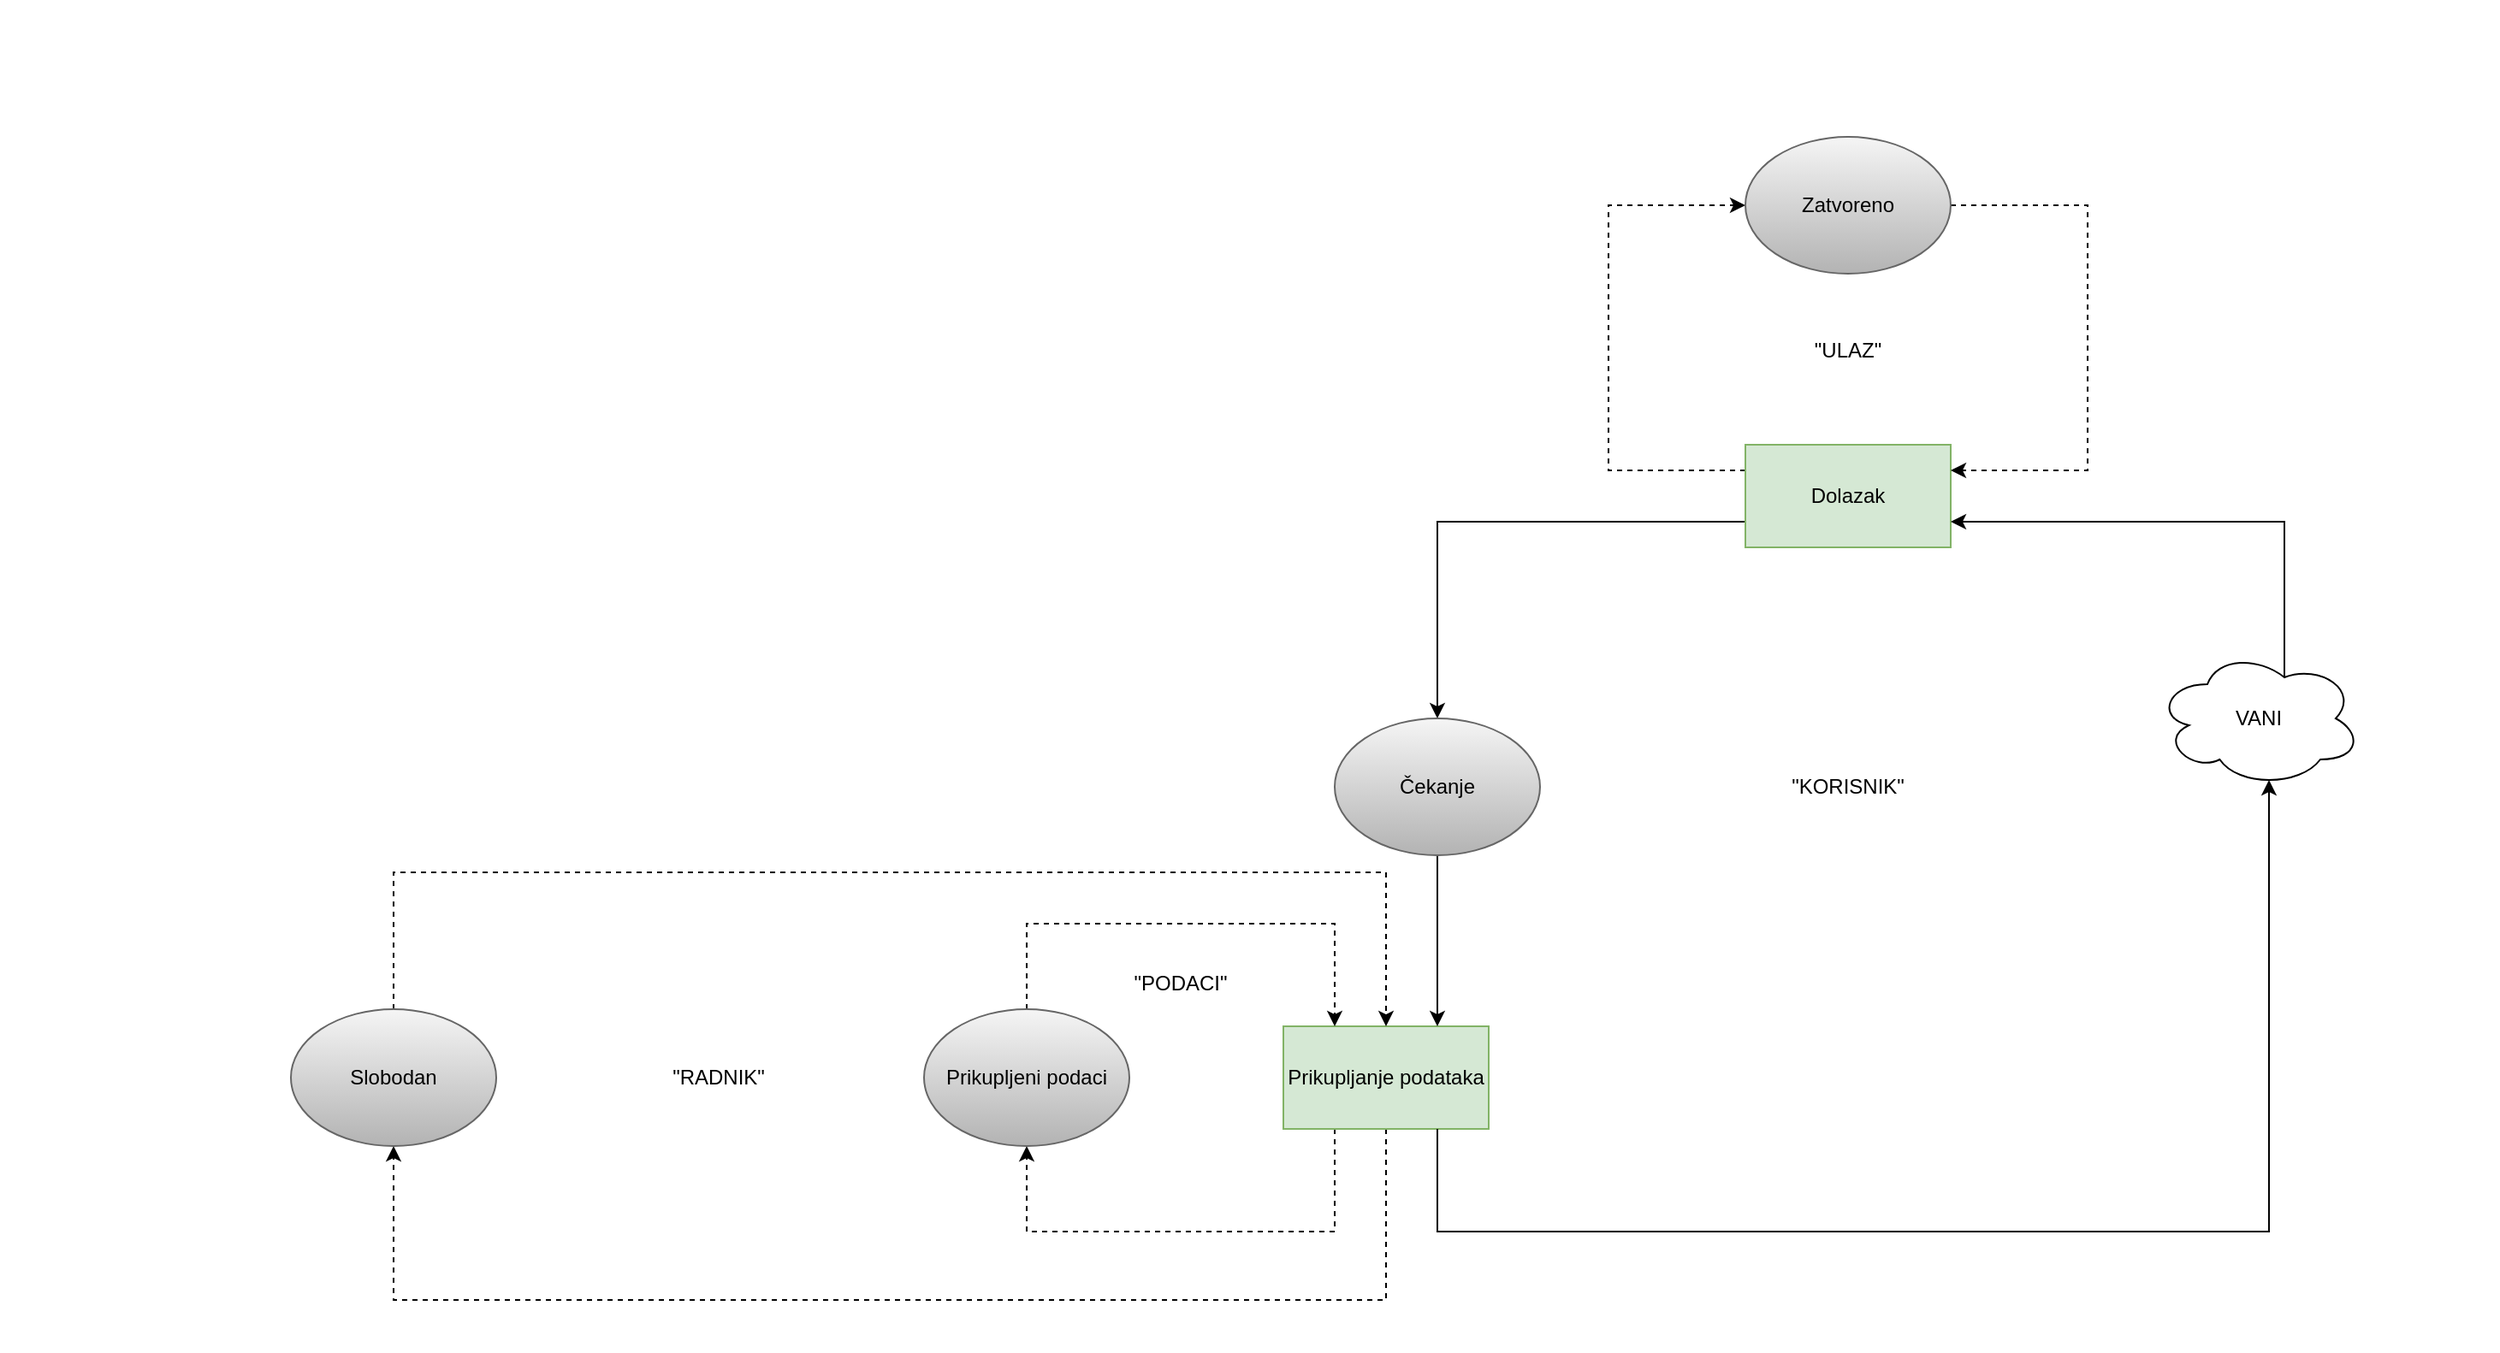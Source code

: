<mxfile version="20.7.4" type="device" pages="7"><diagram id="YtxjQcV8HsDQqpkVLBQZ" name="Page-1"><mxGraphModel dx="1831" dy="1742" grid="1" gridSize="10" guides="1" tooltips="1" connect="1" arrows="1" fold="1" page="1" pageScale="1" pageWidth="827" pageHeight="1169" math="0" shadow="0"><root><mxCell id="0"/><mxCell id="1" parent="0"/><mxCell id="jCbZrT5JnXZFz-l17a0O-1" value="" style="rounded=0;whiteSpace=wrap;html=1;strokeColor=none;" parent="1" vertex="1"><mxGeometry x="-500" y="-120" width="1460" height="790" as="geometry"/></mxCell><mxCell id="M1JVw8RDa6cria_XTw-d-11" style="edgeStyle=orthogonalEdgeStyle;rounded=0;orthogonalLoop=1;jettySize=auto;html=1;exitX=0;exitY=0.25;exitDx=0;exitDy=0;entryX=0;entryY=0.5;entryDx=0;entryDy=0;dashed=1;" parent="1" source="M1JVw8RDa6cria_XTw-d-1" target="M1JVw8RDa6cria_XTw-d-5" edge="1"><mxGeometry relative="1" as="geometry"><Array as="points"><mxPoint x="440" y="155"/><mxPoint x="440"/></Array></mxGeometry></mxCell><mxCell id="M1JVw8RDa6cria_XTw-d-12" style="edgeStyle=orthogonalEdgeStyle;rounded=0;orthogonalLoop=1;jettySize=auto;html=1;exitX=0;exitY=0.75;exitDx=0;exitDy=0;entryX=0.5;entryY=0;entryDx=0;entryDy=0;" parent="1" source="M1JVw8RDa6cria_XTw-d-1" target="M1JVw8RDa6cria_XTw-d-9" edge="1"><mxGeometry relative="1" as="geometry"/></mxCell><mxCell id="M1JVw8RDa6cria_XTw-d-1" value="Dolazak" style="rounded=0;whiteSpace=wrap;html=1;fillColor=#d5e8d4;strokeColor=#82b366;" parent="1" vertex="1"><mxGeometry x="520" y="140" width="120" height="60" as="geometry"/></mxCell><mxCell id="M1JVw8RDa6cria_XTw-d-16" style="edgeStyle=orthogonalEdgeStyle;rounded=0;orthogonalLoop=1;jettySize=auto;html=1;exitX=0.25;exitY=1;exitDx=0;exitDy=0;entryX=0.5;entryY=1;entryDx=0;entryDy=0;dashed=1;" parent="1" source="M1JVw8RDa6cria_XTw-d-2" target="M1JVw8RDa6cria_XTw-d-14" edge="1"><mxGeometry relative="1" as="geometry"><Array as="points"><mxPoint x="280" y="600"/><mxPoint x="100" y="600"/></Array></mxGeometry></mxCell><mxCell id="m2n4Lv09ykMaplg3utvr-2" style="edgeStyle=orthogonalEdgeStyle;rounded=0;orthogonalLoop=1;jettySize=auto;html=1;exitX=0.5;exitY=1;exitDx=0;exitDy=0;entryX=0.5;entryY=1;entryDx=0;entryDy=0;dashed=1;" parent="1" source="M1JVw8RDa6cria_XTw-d-2" target="m2n4Lv09ykMaplg3utvr-1" edge="1"><mxGeometry relative="1" as="geometry"><Array as="points"><mxPoint x="310" y="640"/><mxPoint x="-270" y="640"/></Array></mxGeometry></mxCell><mxCell id="M1JVw8RDa6cria_XTw-d-2" value="Prikupljanje podataka" style="rounded=0;whiteSpace=wrap;html=1;fillColor=#d5e8d4;strokeColor=#82b366;" parent="1" vertex="1"><mxGeometry x="250" y="480" width="120" height="60" as="geometry"/></mxCell><mxCell id="M1JVw8RDa6cria_XTw-d-10" style="edgeStyle=orthogonalEdgeStyle;rounded=0;orthogonalLoop=1;jettySize=auto;html=1;exitX=1;exitY=0.5;exitDx=0;exitDy=0;entryX=1;entryY=0.25;entryDx=0;entryDy=0;dashed=1;" parent="1" source="M1JVw8RDa6cria_XTw-d-5" target="M1JVw8RDa6cria_XTw-d-1" edge="1"><mxGeometry relative="1" as="geometry"><Array as="points"><mxPoint x="720"/><mxPoint x="720" y="155"/></Array></mxGeometry></mxCell><mxCell id="M1JVw8RDa6cria_XTw-d-5" value="Zatvoreno" style="ellipse;whiteSpace=wrap;html=1;fillColor=#f5f5f5;gradientColor=#b3b3b3;strokeColor=#666666;" parent="1" vertex="1"><mxGeometry x="520" y="-40" width="120" height="80" as="geometry"/></mxCell><mxCell id="M1JVw8RDa6cria_XTw-d-8" value="&quot;ULAZ&quot;" style="text;html=1;strokeColor=none;fillColor=none;align=center;verticalAlign=middle;whiteSpace=wrap;rounded=0;" parent="1" vertex="1"><mxGeometry x="550" y="70" width="60" height="30" as="geometry"/></mxCell><mxCell id="M1JVw8RDa6cria_XTw-d-13" style="edgeStyle=orthogonalEdgeStyle;rounded=0;orthogonalLoop=1;jettySize=auto;html=1;exitX=0.5;exitY=1;exitDx=0;exitDy=0;entryX=0.75;entryY=0;entryDx=0;entryDy=0;" parent="1" source="M1JVw8RDa6cria_XTw-d-9" target="M1JVw8RDa6cria_XTw-d-2" edge="1"><mxGeometry relative="1" as="geometry"><mxPoint x="340" y="480" as="targetPoint"/></mxGeometry></mxCell><mxCell id="M1JVw8RDa6cria_XTw-d-9" value="Čekanje" style="ellipse;whiteSpace=wrap;html=1;fillColor=#f5f5f5;gradientColor=#b3b3b3;strokeColor=#666666;" parent="1" vertex="1"><mxGeometry x="280" y="300" width="120" height="80" as="geometry"/></mxCell><mxCell id="M1JVw8RDa6cria_XTw-d-15" style="edgeStyle=orthogonalEdgeStyle;rounded=0;orthogonalLoop=1;jettySize=auto;html=1;exitX=0.5;exitY=0;exitDx=0;exitDy=0;entryX=0.25;entryY=0;entryDx=0;entryDy=0;dashed=1;" parent="1" source="M1JVw8RDa6cria_XTw-d-14" target="M1JVw8RDa6cria_XTw-d-2" edge="1"><mxGeometry relative="1" as="geometry"><Array as="points"><mxPoint x="100" y="420"/><mxPoint x="280" y="420"/></Array></mxGeometry></mxCell><mxCell id="M1JVw8RDa6cria_XTw-d-14" value="Prikupljeni podaci" style="ellipse;whiteSpace=wrap;html=1;fillColor=#f5f5f5;gradientColor=#b3b3b3;strokeColor=#666666;" parent="1" vertex="1"><mxGeometry x="40" y="470" width="120" height="80" as="geometry"/></mxCell><mxCell id="jCbZrT5JnXZFz-l17a0O-2" value="&quot;PODACI&quot;" style="text;html=1;strokeColor=none;fillColor=none;align=center;verticalAlign=middle;whiteSpace=wrap;rounded=0;" parent="1" vertex="1"><mxGeometry x="160" y="440" width="60" height="30" as="geometry"/></mxCell><mxCell id="QB-z7egZSOxB0bvVmaO--2" value="&quot;KORISNIK&quot;" style="text;html=1;strokeColor=none;fillColor=none;align=center;verticalAlign=middle;whiteSpace=wrap;rounded=0;" parent="1" vertex="1"><mxGeometry x="550" y="325" width="60" height="30" as="geometry"/></mxCell><mxCell id="m2n4Lv09ykMaplg3utvr-3" style="edgeStyle=orthogonalEdgeStyle;rounded=0;orthogonalLoop=1;jettySize=auto;html=1;exitX=0.5;exitY=0;exitDx=0;exitDy=0;entryX=0.5;entryY=0;entryDx=0;entryDy=0;dashed=1;" parent="1" source="m2n4Lv09ykMaplg3utvr-1" target="M1JVw8RDa6cria_XTw-d-2" edge="1"><mxGeometry relative="1" as="geometry"><Array as="points"><mxPoint x="-270" y="390"/><mxPoint x="310" y="390"/></Array></mxGeometry></mxCell><mxCell id="m2n4Lv09ykMaplg3utvr-1" value="Slobodan" style="ellipse;whiteSpace=wrap;html=1;fillColor=#f5f5f5;gradientColor=#b3b3b3;strokeColor=#666666;" parent="1" vertex="1"><mxGeometry x="-330" y="470" width="120" height="80" as="geometry"/></mxCell><mxCell id="m2n4Lv09ykMaplg3utvr-4" value="&quot;RADNIK&quot;" style="text;html=1;strokeColor=none;fillColor=none;align=center;verticalAlign=middle;whiteSpace=wrap;rounded=0;" parent="1" vertex="1"><mxGeometry x="-110" y="495" width="60" height="30" as="geometry"/></mxCell><mxCell id="m2n4Lv09ykMaplg3utvr-9" style="edgeStyle=orthogonalEdgeStyle;rounded=0;orthogonalLoop=1;jettySize=auto;html=1;exitX=0.75;exitY=1;exitDx=0;exitDy=0;entryX=0.55;entryY=0.95;entryDx=0;entryDy=0;entryPerimeter=0;" parent="1" source="M1JVw8RDa6cria_XTw-d-2" target="m2n4Lv09ykMaplg3utvr-8" edge="1"><mxGeometry relative="1" as="geometry"><mxPoint x="620" y="600" as="sourcePoint"/><Array as="points"><mxPoint x="340" y="600"/><mxPoint x="826" y="600"/></Array></mxGeometry></mxCell><mxCell id="m2n4Lv09ykMaplg3utvr-10" style="edgeStyle=orthogonalEdgeStyle;rounded=0;orthogonalLoop=1;jettySize=auto;html=1;exitX=0.625;exitY=0.2;exitDx=0;exitDy=0;exitPerimeter=0;entryX=1;entryY=0.75;entryDx=0;entryDy=0;" parent="1" source="m2n4Lv09ykMaplg3utvr-8" target="M1JVw8RDa6cria_XTw-d-1" edge="1"><mxGeometry relative="1" as="geometry"><Array as="points"><mxPoint x="835" y="185"/></Array></mxGeometry></mxCell><mxCell id="m2n4Lv09ykMaplg3utvr-8" value="VANI" style="ellipse;shape=cloud;whiteSpace=wrap;html=1;" parent="1" vertex="1"><mxGeometry x="760" y="260" width="120" height="80" as="geometry"/></mxCell></root></mxGraphModel></diagram><diagram id="l651F4G1fQtwDsZtIGep" name="Page-2"><mxGraphModel dx="1004" dy="1742" grid="1" gridSize="10" guides="1" tooltips="1" connect="1" arrows="1" fold="1" page="1" pageScale="1" pageWidth="827" pageHeight="1169" math="0" shadow="0"><root><mxCell id="0"/><mxCell id="1" parent="0"/><mxCell id="qK2F0sQc-HpHXxz8CmGf-1" value="" style="rounded=0;whiteSpace=wrap;html=1;strokeColor=none;" parent="1" vertex="1"><mxGeometry x="400" y="-80" width="360" height="320" as="geometry"/></mxCell><mxCell id="ha7swaOCTfjmG71fMftc-1" style="edgeStyle=orthogonalEdgeStyle;rounded=0;orthogonalLoop=1;jettySize=auto;html=1;exitX=0;exitY=0.25;exitDx=0;exitDy=0;entryX=0;entryY=0.5;entryDx=0;entryDy=0;dashed=1;" parent="1" source="ha7swaOCTfjmG71fMftc-2" target="ha7swaOCTfjmG71fMftc-4" edge="1"><mxGeometry relative="1" as="geometry"><Array as="points"><mxPoint x="440" y="155"/><mxPoint x="440"/></Array></mxGeometry></mxCell><mxCell id="ha7swaOCTfjmG71fMftc-2" value="Dolazak" style="rounded=0;whiteSpace=wrap;html=1;fillColor=#d5e8d4;strokeColor=#82b366;" parent="1" vertex="1"><mxGeometry x="520" y="140" width="120" height="60" as="geometry"/></mxCell><mxCell id="ha7swaOCTfjmG71fMftc-3" style="edgeStyle=orthogonalEdgeStyle;rounded=0;orthogonalLoop=1;jettySize=auto;html=1;exitX=1;exitY=0.5;exitDx=0;exitDy=0;entryX=1;entryY=0.25;entryDx=0;entryDy=0;dashed=1;" parent="1" source="ha7swaOCTfjmG71fMftc-4" target="ha7swaOCTfjmG71fMftc-2" edge="1"><mxGeometry relative="1" as="geometry"><Array as="points"><mxPoint x="720"/><mxPoint x="720" y="155"/></Array></mxGeometry></mxCell><mxCell id="ha7swaOCTfjmG71fMftc-4" value="Zatvoreno" style="ellipse;whiteSpace=wrap;html=1;fillColor=#f5f5f5;gradientColor=#b3b3b3;strokeColor=#666666;" parent="1" vertex="1"><mxGeometry x="520" y="-40" width="120" height="80" as="geometry"/></mxCell><mxCell id="ha7swaOCTfjmG71fMftc-5" value="&quot;ULAZ&quot;" style="text;html=1;strokeColor=none;fillColor=none;align=center;verticalAlign=middle;whiteSpace=wrap;rounded=0;" parent="1" vertex="1"><mxGeometry x="550" y="70" width="60" height="30" as="geometry"/></mxCell></root></mxGraphModel></diagram><diagram id="3luhoICQ7iPpQC3W5-Yq" name="Page-3"><mxGraphModel dx="1004" dy="573" grid="1" gridSize="10" guides="1" tooltips="1" connect="1" arrows="1" fold="1" page="1" pageScale="1" pageWidth="827" pageHeight="1169" math="0" shadow="0"><root><mxCell id="0"/><mxCell id="1" parent="0"/><mxCell id="EtXPKwxb53ajDaJupCo9-1" value="" style="rounded=0;whiteSpace=wrap;html=1;strokeColor=none;" parent="1" vertex="1"><mxGeometry y="360" width="420" height="320" as="geometry"/></mxCell><mxCell id="2QzoDVfn2QvboC0eB23K-1" style="edgeStyle=orthogonalEdgeStyle;rounded=0;orthogonalLoop=1;jettySize=auto;html=1;exitX=0.25;exitY=1;exitDx=0;exitDy=0;entryX=0.5;entryY=1;entryDx=0;entryDy=0;dashed=1;" parent="1" source="2QzoDVfn2QvboC0eB23K-2" target="2QzoDVfn2QvboC0eB23K-4" edge="1"><mxGeometry relative="1" as="geometry"><Array as="points"><mxPoint x="280" y="600"/><mxPoint x="100" y="600"/></Array></mxGeometry></mxCell><mxCell id="2QzoDVfn2QvboC0eB23K-2" value="Prikupljanje podataka" style="rounded=0;whiteSpace=wrap;html=1;fillColor=#d5e8d4;strokeColor=#82b366;" parent="1" vertex="1"><mxGeometry x="250" y="480" width="120" height="60" as="geometry"/></mxCell><mxCell id="2QzoDVfn2QvboC0eB23K-3" style="edgeStyle=orthogonalEdgeStyle;rounded=0;orthogonalLoop=1;jettySize=auto;html=1;exitX=0.5;exitY=0;exitDx=0;exitDy=0;entryX=0.25;entryY=0;entryDx=0;entryDy=0;dashed=1;" parent="1" source="2QzoDVfn2QvboC0eB23K-4" target="2QzoDVfn2QvboC0eB23K-2" edge="1"><mxGeometry relative="1" as="geometry"><Array as="points"><mxPoint x="100" y="420"/><mxPoint x="280" y="420"/></Array></mxGeometry></mxCell><mxCell id="2QzoDVfn2QvboC0eB23K-4" value="Prikupljeni podaci" style="ellipse;whiteSpace=wrap;html=1;fillColor=#f5f5f5;gradientColor=#b3b3b3;strokeColor=#666666;" parent="1" vertex="1"><mxGeometry x="40" y="470" width="120" height="80" as="geometry"/></mxCell><mxCell id="2QzoDVfn2QvboC0eB23K-5" value="&quot;PODACI&quot;" style="text;html=1;strokeColor=none;fillColor=none;align=center;verticalAlign=middle;whiteSpace=wrap;rounded=0;" parent="1" vertex="1"><mxGeometry x="160" y="440" width="60" height="30" as="geometry"/></mxCell></root></mxGraphModel></diagram><diagram id="5MItEzAg84cgoRDbWkmK" name="Page-4"><mxGraphModel dx="1004" dy="573" grid="1" gridSize="10" guides="1" tooltips="1" connect="1" arrows="1" fold="1" page="1" pageScale="1" pageWidth="827" pageHeight="1169" math="0" shadow="0"><root><mxCell id="0"/><mxCell id="1" parent="0"/><mxCell id="SyFAshHXDRvi2uSygQMG-6" value="" style="rounded=0;whiteSpace=wrap;html=1;fontSize=25;strokeColor=none;" parent="1" vertex="1"><mxGeometry x="680" y="520" width="430" height="280" as="geometry"/></mxCell><mxCell id="SyFAshHXDRvi2uSygQMG-1" style="edgeStyle=orthogonalEdgeStyle;rounded=0;orthogonalLoop=1;jettySize=auto;html=1;exitX=0.25;exitY=0;exitDx=0;exitDy=0;entryX=0.5;entryY=0;entryDx=0;entryDy=0;fontSize=25;dashed=1;" parent="1" source="SyFAshHXDRvi2uSygQMG-2" target="SyFAshHXDRvi2uSygQMG-4" edge="1"><mxGeometry relative="1" as="geometry"><Array as="points"><mxPoint x="976" y="580"/><mxPoint x="767" y="580"/></Array></mxGeometry></mxCell><mxCell id="SyFAshHXDRvi2uSygQMG-2" value="Instaliranje uređaja" style="rounded=0;whiteSpace=wrap;html=1;fillColor=#d5e8d4;strokeColor=#82b366;" parent="1" vertex="1"><mxGeometry x="946" y="630" width="120" height="60" as="geometry"/></mxCell><mxCell id="SyFAshHXDRvi2uSygQMG-3" style="edgeStyle=orthogonalEdgeStyle;rounded=0;orthogonalLoop=1;jettySize=auto;html=1;exitX=0.5;exitY=1;exitDx=0;exitDy=0;entryX=0.25;entryY=1;entryDx=0;entryDy=0;fontSize=25;dashed=1;" parent="1" source="SyFAshHXDRvi2uSygQMG-4" target="SyFAshHXDRvi2uSygQMG-2" edge="1"><mxGeometry relative="1" as="geometry"><Array as="points"><mxPoint x="767" y="730"/><mxPoint x="976" y="730"/></Array></mxGeometry></mxCell><mxCell id="SyFAshHXDRvi2uSygQMG-4" value="Slobodan" style="ellipse;whiteSpace=wrap;html=1;fillColor=#f5f5f5;gradientColor=#b3b3b3;strokeColor=#666666;" parent="1" vertex="1"><mxGeometry x="707" y="620" width="120" height="80" as="geometry"/></mxCell><mxCell id="SyFAshHXDRvi2uSygQMG-5" value="&quot;RADNIK&quot;" style="text;html=1;strokeColor=none;fillColor=none;align=center;verticalAlign=middle;whiteSpace=wrap;rounded=0;" parent="1" vertex="1"><mxGeometry x="856" y="630" width="60" height="30" as="geometry"/></mxCell></root></mxGraphModel></diagram><diagram id="ZDmd75F1gcc-cApQQeZB" name="Page-6"><mxGraphModel dx="177" dy="573" grid="1" gridSize="10" guides="1" tooltips="1" connect="1" arrows="1" fold="1" page="1" pageScale="1" pageWidth="827" pageHeight="1169" math="0" shadow="0"><root><mxCell id="0"/><mxCell id="1" parent="0"/><mxCell id="2zbkklI7G56FOGLl23oJ-6" value="" style="rounded=0;whiteSpace=wrap;html=1;fontSize=25;strokeColor=none;" parent="1" vertex="1"><mxGeometry x="1170" y="550" width="450" height="210" as="geometry"/></mxCell><mxCell id="2zbkklI7G56FOGLl23oJ-1" style="edgeStyle=orthogonalEdgeStyle;rounded=0;orthogonalLoop=1;jettySize=auto;html=1;exitX=0.75;exitY=0;exitDx=0;exitDy=0;entryX=0.5;entryY=0;entryDx=0;entryDy=0;fontSize=25;dashed=1;" parent="1" source="2zbkklI7G56FOGLl23oJ-2" target="2zbkklI7G56FOGLl23oJ-4" edge="1"><mxGeometry relative="1" as="geometry"><Array as="points"><mxPoint x="1296" y="580"/><mxPoint x="1530" y="580"/></Array></mxGeometry></mxCell><mxCell id="2zbkklI7G56FOGLl23oJ-2" value="Servisiranje uređaja" style="rounded=0;whiteSpace=wrap;html=1;fillColor=#d5e8d4;strokeColor=#82b366;" parent="1" vertex="1"><mxGeometry x="1206" y="630" width="120" height="60" as="geometry"/></mxCell><mxCell id="2zbkklI7G56FOGLl23oJ-3" style="edgeStyle=orthogonalEdgeStyle;rounded=0;orthogonalLoop=1;jettySize=auto;html=1;exitX=0.5;exitY=1;exitDx=0;exitDy=0;entryX=0.75;entryY=1;entryDx=0;entryDy=0;dashed=1;fontSize=25;" parent="1" source="2zbkklI7G56FOGLl23oJ-4" target="2zbkklI7G56FOGLl23oJ-2" edge="1"><mxGeometry relative="1" as="geometry"><Array as="points"><mxPoint x="1530" y="730"/><mxPoint x="1296" y="730"/></Array></mxGeometry></mxCell><mxCell id="2zbkklI7G56FOGLl23oJ-4" value="Slobodan" style="ellipse;whiteSpace=wrap;html=1;fillColor=#f5f5f5;gradientColor=#b3b3b3;strokeColor=#666666;" parent="1" vertex="1"><mxGeometry x="1470" y="620" width="120" height="80" as="geometry"/></mxCell><mxCell id="2zbkklI7G56FOGLl23oJ-5" value="&quot;RADNIK&quot;" style="text;html=1;strokeColor=none;fillColor=none;align=center;verticalAlign=middle;whiteSpace=wrap;rounded=0;" parent="1" vertex="1"><mxGeometry x="1370" y="630" width="60" height="30" as="geometry"/></mxCell></root></mxGraphModel></diagram><diagram id="obLV57BfVm4U-HgPs7rk" name="Page-7"><mxGraphModel dx="1004" dy="1742" grid="1" gridSize="10" guides="1" tooltips="1" connect="1" arrows="1" fold="1" page="1" pageScale="1" pageWidth="827" pageHeight="1169" math="0" shadow="0"><root><mxCell id="0"/><mxCell id="1" parent="0"/><mxCell id="HjTa49ljz_FXMC-hK7cx-1" value="" style="rounded=0;whiteSpace=wrap;html=1;strokeColor=none;" parent="1" vertex="1"><mxGeometry x="170" y="-90" width="790" height="810" as="geometry"/></mxCell><mxCell id="HjTa49ljz_FXMC-hK7cx-3" style="edgeStyle=orthogonalEdgeStyle;rounded=0;orthogonalLoop=1;jettySize=auto;html=1;exitX=0;exitY=0.75;exitDx=0;exitDy=0;entryX=0.5;entryY=0;entryDx=0;entryDy=0;" parent="1" source="HjTa49ljz_FXMC-hK7cx-4" target="HjTa49ljz_FXMC-hK7cx-13" edge="1"><mxGeometry relative="1" as="geometry"/></mxCell><mxCell id="HjTa49ljz_FXMC-hK7cx-4" value="Dolazak" style="rounded=0;whiteSpace=wrap;html=1;fillColor=#d5e8d4;strokeColor=#82b366;" parent="1" vertex="1"><mxGeometry x="520" y="140" width="120" height="60" as="geometry"/></mxCell><mxCell id="HjTa49ljz_FXMC-hK7cx-8" value="Prikupljanje podataka" style="rounded=0;whiteSpace=wrap;html=1;fillColor=#d5e8d4;strokeColor=#82b366;" parent="1" vertex="1"><mxGeometry x="250" y="480" width="120" height="60" as="geometry"/></mxCell><mxCell id="HjTa49ljz_FXMC-hK7cx-12" style="edgeStyle=orthogonalEdgeStyle;rounded=0;orthogonalLoop=1;jettySize=auto;html=1;exitX=0.5;exitY=1;exitDx=0;exitDy=0;entryX=0.75;entryY=0;entryDx=0;entryDy=0;" parent="1" source="HjTa49ljz_FXMC-hK7cx-13" target="HjTa49ljz_FXMC-hK7cx-8" edge="1"><mxGeometry relative="1" as="geometry"><mxPoint x="340" y="480" as="targetPoint"/></mxGeometry></mxCell><mxCell id="HjTa49ljz_FXMC-hK7cx-13" value="Čekanje" style="ellipse;whiteSpace=wrap;html=1;fillColor=#f5f5f5;gradientColor=#b3b3b3;strokeColor=#666666;" parent="1" vertex="1"><mxGeometry x="280" y="300" width="120" height="80" as="geometry"/></mxCell><mxCell id="HjTa49ljz_FXMC-hK7cx-17" value="&quot;KORISNIK&quot;" style="text;html=1;strokeColor=none;fillColor=none;align=center;verticalAlign=middle;whiteSpace=wrap;rounded=0;" parent="1" vertex="1"><mxGeometry x="550" y="340" width="60" height="30" as="geometry"/></mxCell><mxCell id="HjTa49ljz_FXMC-hK7cx-21" style="edgeStyle=orthogonalEdgeStyle;rounded=0;orthogonalLoop=1;jettySize=auto;html=1;exitX=0.75;exitY=1;exitDx=0;exitDy=0;entryX=0.55;entryY=0.95;entryDx=0;entryDy=0;entryPerimeter=0;" parent="1" source="HjTa49ljz_FXMC-hK7cx-8" target="HjTa49ljz_FXMC-hK7cx-24" edge="1"><mxGeometry relative="1" as="geometry"><mxPoint x="620" y="600" as="sourcePoint"/><Array as="points"><mxPoint x="340" y="630"/><mxPoint x="826" y="630"/></Array></mxGeometry></mxCell><mxCell id="HjTa49ljz_FXMC-hK7cx-23" style="edgeStyle=orthogonalEdgeStyle;rounded=0;orthogonalLoop=1;jettySize=auto;html=1;exitX=0.625;exitY=0.2;exitDx=0;exitDy=0;exitPerimeter=0;entryX=1;entryY=0.75;entryDx=0;entryDy=0;" parent="1" source="HjTa49ljz_FXMC-hK7cx-24" target="HjTa49ljz_FXMC-hK7cx-4" edge="1"><mxGeometry relative="1" as="geometry"><Array as="points"><mxPoint x="835" y="185"/></Array></mxGeometry></mxCell><mxCell id="HjTa49ljz_FXMC-hK7cx-24" value="VANI" style="ellipse;shape=cloud;whiteSpace=wrap;html=1;" parent="1" vertex="1"><mxGeometry x="760" y="260" width="120" height="80" as="geometry"/></mxCell></root></mxGraphModel></diagram><diagram id="7helmM8-PLRsnnL61mcc" name="Page-8"><mxGraphModel dx="1831" dy="573" grid="1" gridSize="10" guides="1" tooltips="1" connect="1" arrows="1" fold="1" page="1" pageScale="1" pageWidth="827" pageHeight="1169" math="0" shadow="0"><root><mxCell id="0"/><mxCell id="1" parent="0"/><mxCell id="HibgHbQT2I8sycxjF-TS-1" value="" style="rounded=0;whiteSpace=wrap;html=1;strokeColor=none;" parent="1" vertex="1"><mxGeometry x="-190" y="300" width="640" height="410" as="geometry"/></mxCell><mxCell id="HibgHbQT2I8sycxjF-TS-6" style="edgeStyle=orthogonalEdgeStyle;rounded=0;orthogonalLoop=1;jettySize=auto;html=1;exitX=0.5;exitY=1;exitDx=0;exitDy=0;entryX=0.5;entryY=1;entryDx=0;entryDy=0;dashed=1;" parent="1" source="HibgHbQT2I8sycxjF-TS-8" target="HibgHbQT2I8sycxjF-TS-19" edge="1"><mxGeometry relative="1" as="geometry"><Array as="points"><mxPoint x="310" y="640"/><mxPoint x="-70" y="640"/></Array></mxGeometry></mxCell><mxCell id="HibgHbQT2I8sycxjF-TS-8" value="Prikupljanje podataka" style="rounded=0;whiteSpace=wrap;html=1;fillColor=#d5e8d4;strokeColor=#82b366;" parent="1" vertex="1"><mxGeometry x="250" y="480" width="120" height="60" as="geometry"/></mxCell><mxCell id="HibgHbQT2I8sycxjF-TS-18" style="edgeStyle=orthogonalEdgeStyle;rounded=0;orthogonalLoop=1;jettySize=auto;html=1;exitX=0.5;exitY=0;exitDx=0;exitDy=0;entryX=0.5;entryY=0;entryDx=0;entryDy=0;dashed=1;" parent="1" source="HibgHbQT2I8sycxjF-TS-19" target="HibgHbQT2I8sycxjF-TS-8" edge="1"><mxGeometry relative="1" as="geometry"><Array as="points"><mxPoint x="-70" y="390"/><mxPoint x="310" y="390"/></Array></mxGeometry></mxCell><mxCell id="HibgHbQT2I8sycxjF-TS-19" value="Slobodan" style="ellipse;whiteSpace=wrap;html=1;fillColor=#f5f5f5;gradientColor=#b3b3b3;strokeColor=#666666;" parent="1" vertex="1"><mxGeometry x="-130" y="470" width="120" height="80" as="geometry"/></mxCell><mxCell id="HibgHbQT2I8sycxjF-TS-20" value="&quot;RADNIK&quot;" style="text;html=1;strokeColor=none;fillColor=none;align=center;verticalAlign=middle;whiteSpace=wrap;rounded=0;" parent="1" vertex="1"><mxGeometry x="70" y="495" width="60" height="30" as="geometry"/></mxCell></root></mxGraphModel></diagram></mxfile>
